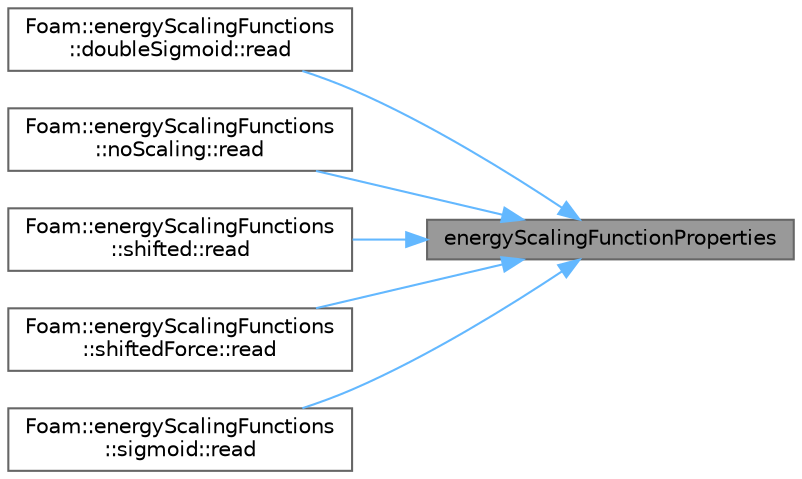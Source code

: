 digraph "energyScalingFunctionProperties"
{
 // LATEX_PDF_SIZE
  bgcolor="transparent";
  edge [fontname=Helvetica,fontsize=10,labelfontname=Helvetica,labelfontsize=10];
  node [fontname=Helvetica,fontsize=10,shape=box,height=0.2,width=0.4];
  rankdir="RL";
  Node1 [id="Node000001",label="energyScalingFunctionProperties",height=0.2,width=0.4,color="gray40", fillcolor="grey60", style="filled", fontcolor="black",tooltip=" "];
  Node1 -> Node2 [id="edge1_Node000001_Node000002",dir="back",color="steelblue1",style="solid",tooltip=" "];
  Node2 [id="Node000002",label="Foam::energyScalingFunctions\l::doubleSigmoid::read",height=0.2,width=0.4,color="grey40", fillcolor="white", style="filled",URL="$classFoam_1_1energyScalingFunctions_1_1doubleSigmoid.html#a0702ebe49b3b28f5ed59b5a082c4f2f7",tooltip=" "];
  Node1 -> Node3 [id="edge2_Node000001_Node000003",dir="back",color="steelblue1",style="solid",tooltip=" "];
  Node3 [id="Node000003",label="Foam::energyScalingFunctions\l::noScaling::read",height=0.2,width=0.4,color="grey40", fillcolor="white", style="filled",URL="$classFoam_1_1energyScalingFunctions_1_1noScaling.html#a0702ebe49b3b28f5ed59b5a082c4f2f7",tooltip=" "];
  Node1 -> Node4 [id="edge3_Node000001_Node000004",dir="back",color="steelblue1",style="solid",tooltip=" "];
  Node4 [id="Node000004",label="Foam::energyScalingFunctions\l::shifted::read",height=0.2,width=0.4,color="grey40", fillcolor="white", style="filled",URL="$classFoam_1_1energyScalingFunctions_1_1shifted.html#a0702ebe49b3b28f5ed59b5a082c4f2f7",tooltip=" "];
  Node1 -> Node5 [id="edge4_Node000001_Node000005",dir="back",color="steelblue1",style="solid",tooltip=" "];
  Node5 [id="Node000005",label="Foam::energyScalingFunctions\l::shiftedForce::read",height=0.2,width=0.4,color="grey40", fillcolor="white", style="filled",URL="$classFoam_1_1energyScalingFunctions_1_1shiftedForce.html#a0702ebe49b3b28f5ed59b5a082c4f2f7",tooltip=" "];
  Node1 -> Node6 [id="edge5_Node000001_Node000006",dir="back",color="steelblue1",style="solid",tooltip=" "];
  Node6 [id="Node000006",label="Foam::energyScalingFunctions\l::sigmoid::read",height=0.2,width=0.4,color="grey40", fillcolor="white", style="filled",URL="$classFoam_1_1energyScalingFunctions_1_1sigmoid.html#a0702ebe49b3b28f5ed59b5a082c4f2f7",tooltip=" "];
}
